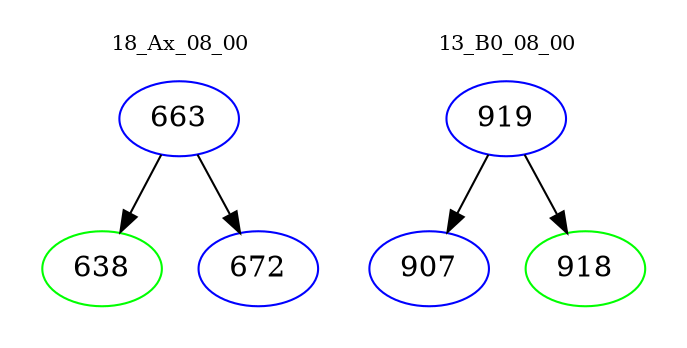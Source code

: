 digraph{
subgraph cluster_0 {
color = white
label = "18_Ax_08_00";
fontsize=10;
T0_663 [label="663", color="blue"]
T0_663 -> T0_638 [color="black"]
T0_638 [label="638", color="green"]
T0_663 -> T0_672 [color="black"]
T0_672 [label="672", color="blue"]
}
subgraph cluster_1 {
color = white
label = "13_B0_08_00";
fontsize=10;
T1_919 [label="919", color="blue"]
T1_919 -> T1_907 [color="black"]
T1_907 [label="907", color="blue"]
T1_919 -> T1_918 [color="black"]
T1_918 [label="918", color="green"]
}
}
